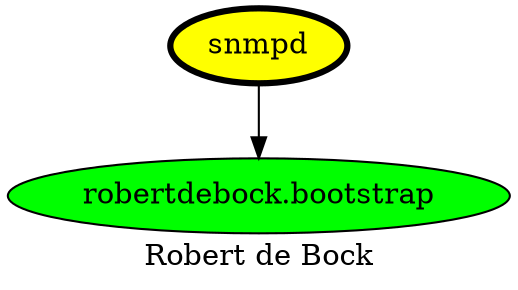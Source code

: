 digraph PhiloDilemma {
  label = "Robert de Bock" ;
  overlap=false
  {
    "snmpd" [fillcolor=yellow style=filled penwidth=3]
    "robertdebock.bootstrap" [fillcolor=green style=filled]
  }
  "snmpd" -> "robertdebock.bootstrap"
}
